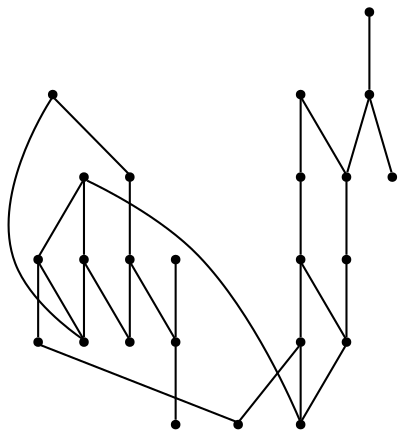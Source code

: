 graph {
  node [shape=point,comment="{\"directed\":false,\"doi\":\"10.1007/978-3-662-45803-7_29\",\"figure\":\"3 (3)\"}"]

  v0 [pos="801.2882687455235,1119.439769855966"]
  v1 [pos="801.2882687455235,1325.5059842854682"]
  v2 [pos="755.4842198632084,1119.439769855966"]
  v3 [pos="755.4842198632084,1325.5059842854682"]
  v4 [pos="755.4842198632084,1165.230452554802"]
  v5 [pos="755.4842198632084,1279.7112304442621"]
  v6 [pos="618.0810442224533,1119.439769855966"]
  v7 [pos="618.0810442224533,1165.230452554802"]
  v8 [pos="709.6847519202245,1279.7112304442621"]
  v9 [pos="709.6847519202245,1325.5059842854682"]
  v10 [pos="709.6847519202245,1256.8158890948444"]
  v11 [pos="709.6847519202245,1216.7489781217632"]
  v12 [pos="686.7846998279456,1216.7489781217632"]
  v13 [pos="686.7846998279456,1256.8158890948444"]
  v14 [pos="663.8850931047684,1216.7489781217632"]
  v15 [pos="663.8850931047684,1256.8158890948444"]
  v16 [pos="663.8850931047684,1325.5059842854682"]
  v17 [pos="618.0810442224533,1233.9205477454261"]
  v18 [pos="618.0810442224533,1273.9874587185072"]
  v19 [pos="595.1811830026465,1273.9874587185072"]
  v20 [pos="595.1811830026465,1233.9205477454261"]
  v21 [pos="572.281512655312,1273.9874587185072"]
  v22 [pos="572.281512655312,1119.439769855966"]
  v23 [pos="572.281512655312,1233.9205477454261"]

  v0 -- v1 [id="-1",pos="801.2882687455235,1119.439769855966 801.2882687455235,1325.5059842854682 801.2882687455235,1325.5059842854682 801.2882687455235,1325.5059842854682"]
  v2 -- v0 [id="-2",pos="755.4842198632084,1119.439769855966 801.2882687455235,1119.439769855966 801.2882687455235,1119.439769855966 801.2882687455235,1119.439769855966"]
  v23 -- v20 [id="-4",pos="572.281512655312,1233.9205477454261 595.1811830026465,1233.9205477454261 595.1811830026465,1233.9205477454261 595.1811830026465,1233.9205477454261"]
  v22 -- v6 [id="-5",pos="572.281512655312,1119.439769855966 618.0810442224533,1119.439769855966 618.0810442224533,1119.439769855966 618.0810442224533,1119.439769855966"]
  v21 -- v19 [id="-6",pos="572.281512655312,1273.9874587185072 595.1811830026465,1273.9874587185072 595.1811830026465,1273.9874587185072 595.1811830026465,1273.9874587185072"]
  v20 -- v19 [id="-7",pos="595.1811830026465,1233.9205477454261 595.1811830026465,1273.9874587185072 595.1811830026465,1273.9874587185072 595.1811830026465,1273.9874587185072"]
  v20 -- v17 [id="-8",pos="595.1811830026465,1233.9205477454261 618.0810442224533,1233.9205477454261 618.0810442224533,1233.9205477454261 618.0810442224533,1233.9205477454261"]
  v19 -- v18 [id="-9",pos="595.1811830026465,1273.9874587185072 618.0810442224533,1273.9874587185072 618.0810442224533,1273.9874587185072 618.0810442224533,1273.9874587185072"]
  v22 -- v23 [id="-10",pos="572.281512655312,1119.439769855966 572.281512655312,1233.9205477454261 572.281512655312,1233.9205477454261 572.281512655312,1233.9205477454261"]
  v7 -- v6 [id="-12",pos="618.0810442224533,1165.230452554802 618.0810442224533,1119.439769855966 618.0810442224533,1119.439769855966 618.0810442224533,1119.439769855966"]
  v7 -- v17 [id="-13",pos="618.0810442224533,1165.230452554802 618.0810442224533,1233.9205477454261 618.0810442224533,1233.9205477454261 618.0810442224533,1233.9205477454261"]
  v16 -- v9 [id="-15",pos="663.8850931047684,1325.5059842854682 709.6847519202245,1325.5059842854682 709.6847519202245,1325.5059842854682 709.6847519202245,1325.5059842854682"]
  v15 -- v13 [id="-16",pos="663.8850931047684,1256.8158890948444 686.7846998279456,1256.8158890948444 686.7846998279456,1256.8158890948444 686.7846998279456,1256.8158890948444"]
  v14 -- v12 [id="-17",pos="663.8850931047684,1216.7489781217632 686.7846998279456,1216.7489781217632 686.7846998279456,1216.7489781217632 686.7846998279456,1216.7489781217632"]
  v12 -- v13 [id="-18",pos="686.7846998279456,1216.7489781217632 686.7846998279456,1256.8158890948444 686.7846998279456,1256.8158890948444 686.7846998279456,1256.8158890948444"]
  v13 -- v10 [id="-19",pos="686.7846998279456,1256.8158890948444 709.6847519202245,1256.8158890948444 709.6847519202245,1256.8158890948444 709.6847519202245,1256.8158890948444"]
  v12 -- v11 [id="-20",pos="686.7846998279456,1216.7489781217632 709.6847519202245,1216.7489781217632 709.6847519202245,1216.7489781217632 709.6847519202245,1216.7489781217632"]
  v9 -- v8 [id="-22",pos="709.6847519202245,1325.5059842854682 709.6847519202245,1279.7112304442621 709.6847519202245,1279.7112304442621 709.6847519202245,1279.7112304442621"]
  v10 -- v8 [id="-23",pos="709.6847519202245,1256.8158890948444 709.6847519202245,1279.7112304442621 709.6847519202245,1279.7112304442621 709.6847519202245,1279.7112304442621"]
  v9 -- v3 [id="-24",pos="709.6847519202245,1325.5059842854682 755.4842198632084,1325.5059842854682 755.4842198632084,1325.5059842854682 755.4842198632084,1325.5059842854682"]
  v8 -- v5 [id="-25",pos="709.6847519202245,1279.7112304442621 755.4842198632084,1279.7112304442621 755.4842198632084,1279.7112304442621 755.4842198632084,1279.7112304442621"]
  v4 -- v7 [id="-26",pos="755.4842198632084,1165.230452554802 618.0810442224533,1165.230452554802 618.0810442224533,1165.230452554802 618.0810442224533,1165.230452554802"]
  v2 -- v6 [id="-27",pos="755.4842198632084,1119.439769855966 618.0810442224533,1119.439769855966 618.0810442224533,1119.439769855966 618.0810442224533,1119.439769855966"]
  v3 -- v5 [id="-28",pos="755.4842198632084,1325.5059842854682 755.4842198632084,1279.7112304442621 755.4842198632084,1279.7112304442621 755.4842198632084,1279.7112304442621"]
  v4 -- v5 [id="-29",pos="755.4842198632084,1165.230452554802 755.4842198632084,1279.7112304442621 755.4842198632084,1279.7112304442621 755.4842198632084,1279.7112304442621"]
  v4 -- v2 [id="-30",pos="755.4842198632084,1165.230452554802 755.4842198632084,1119.439769855966 755.4842198632084,1119.439769855966 755.4842198632084,1119.439769855966"]
  v3 -- v1 [id="-31",pos="755.4842198632084,1325.5059842854682 801.2882687455235,1325.5059842854682 801.2882687455235,1325.5059842854682 801.2882687455235,1325.5059842854682"]
  v15 -- v16 [id="-32",pos="663.8850931047684,1256.8158890948444 663.8850931047684,1325.5059842854682 663.8850931047684,1325.5059842854682 663.8850931047684,1325.5059842854682"]
}